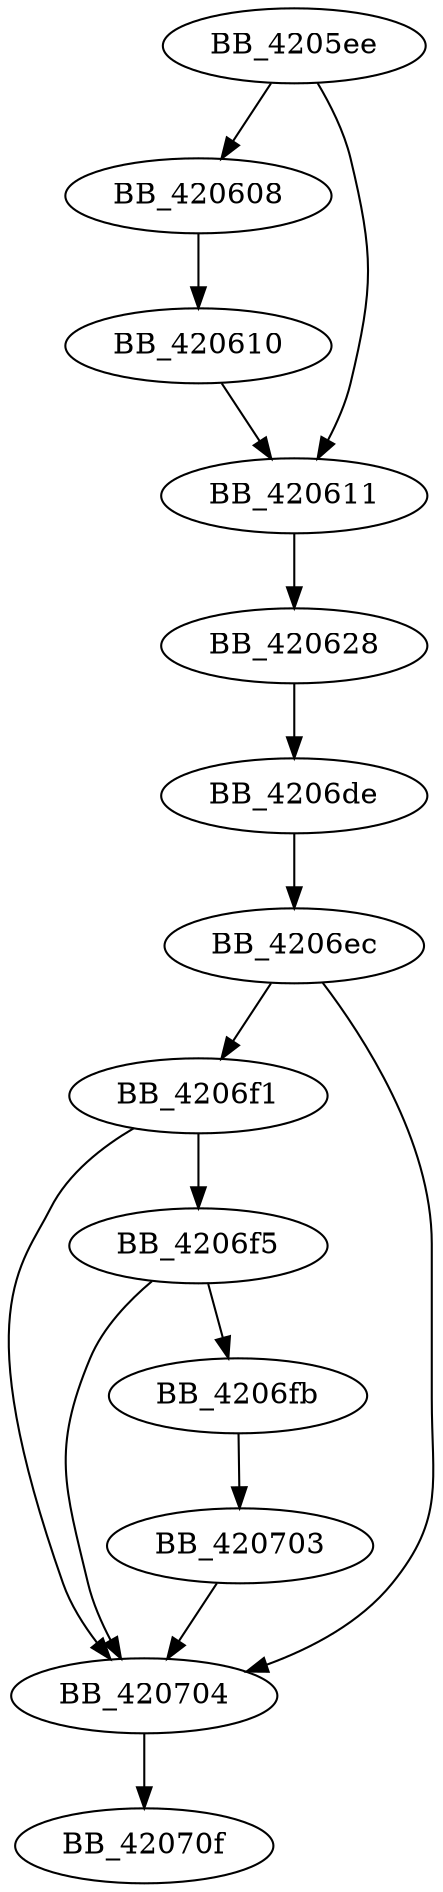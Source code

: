 DiGraph __call_reportfault{
BB_4205ee->BB_420608
BB_4205ee->BB_420611
BB_420608->BB_420610
BB_420610->BB_420611
BB_420611->BB_420628
BB_420628->BB_4206de
BB_4206de->BB_4206ec
BB_4206ec->BB_4206f1
BB_4206ec->BB_420704
BB_4206f1->BB_4206f5
BB_4206f1->BB_420704
BB_4206f5->BB_4206fb
BB_4206f5->BB_420704
BB_4206fb->BB_420703
BB_420703->BB_420704
BB_420704->BB_42070f
}
